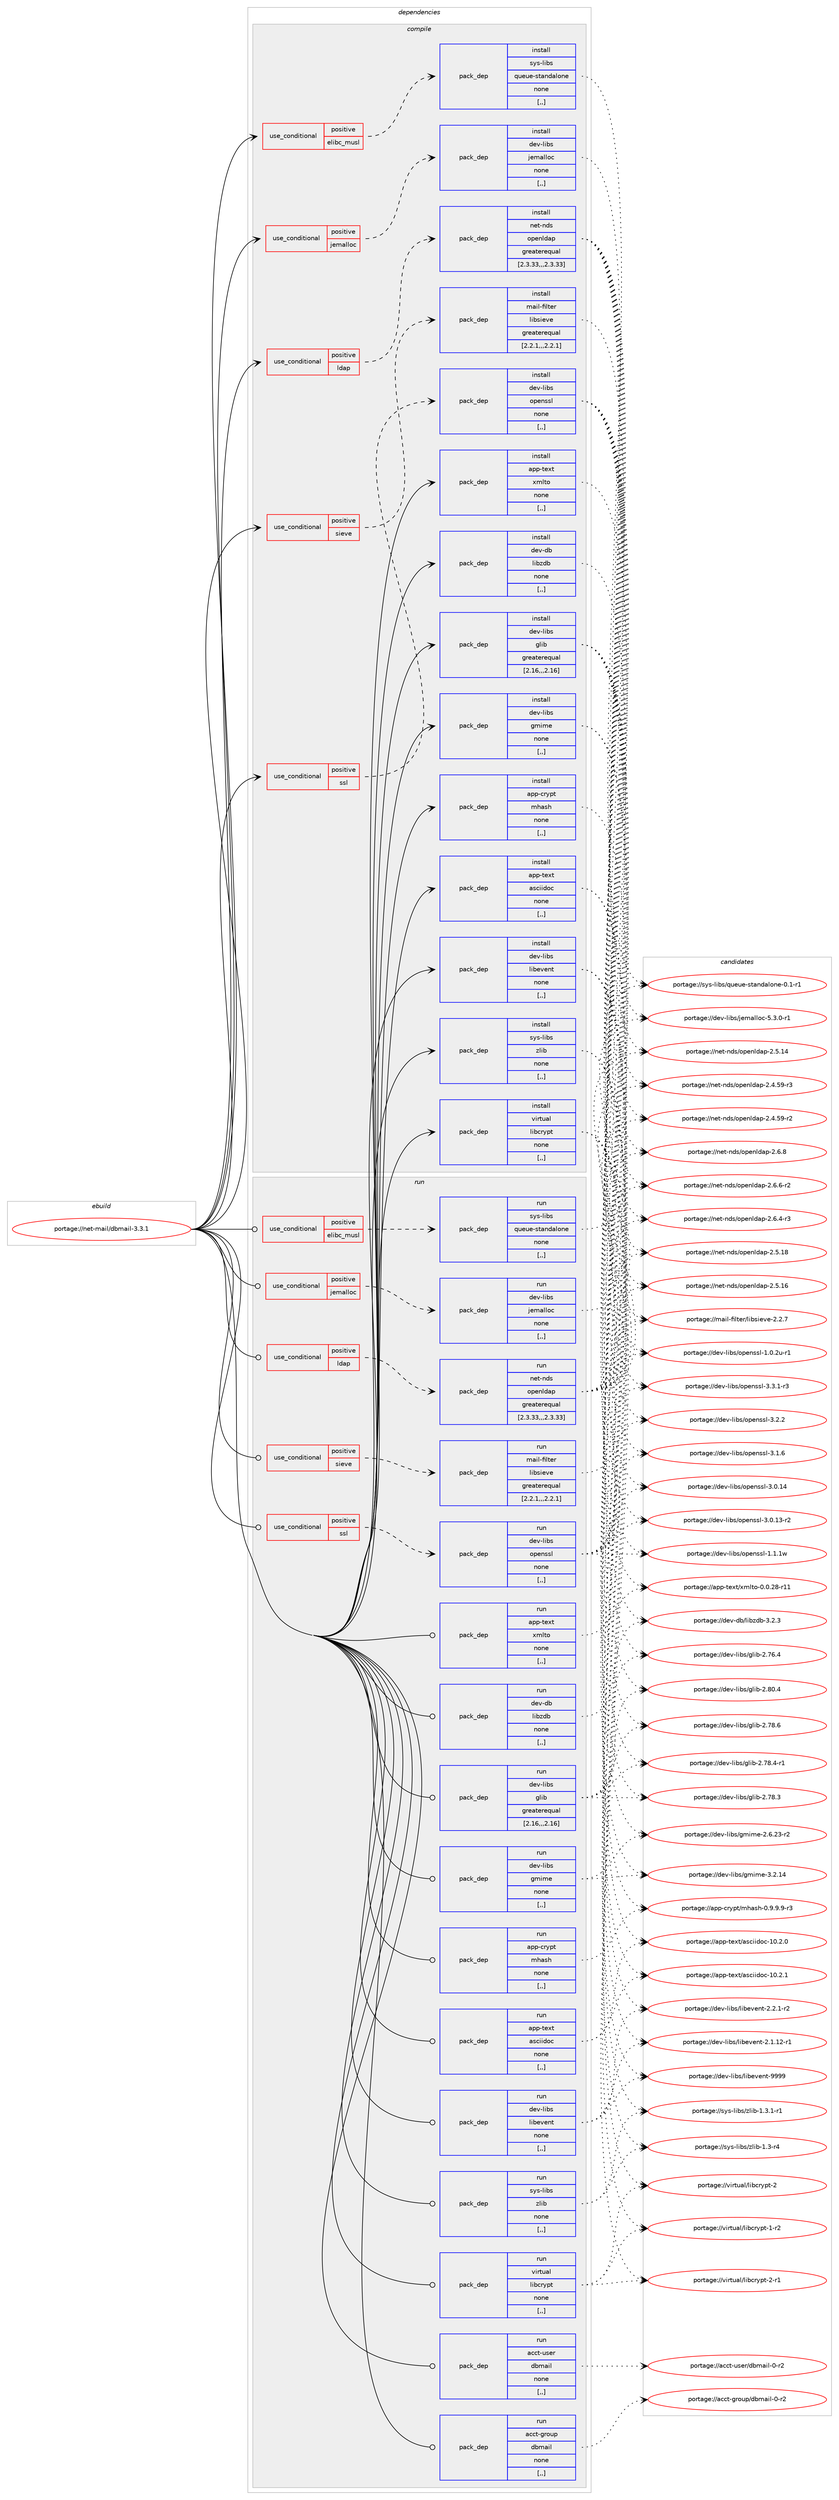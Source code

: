 digraph prolog {

# *************
# Graph options
# *************

newrank=true;
concentrate=true;
compound=true;
graph [rankdir=LR,fontname=Helvetica,fontsize=10,ranksep=1.5];#, ranksep=2.5, nodesep=0.2];
edge  [arrowhead=vee];
node  [fontname=Helvetica,fontsize=10];

# **********
# The ebuild
# **********

subgraph cluster_leftcol {
color=gray;
label=<<i>ebuild</i>>;
id [label="portage://net-mail/dbmail-3.3.1", color=red, width=4, href="../net-mail/dbmail-3.3.1.svg"];
}

# ****************
# The dependencies
# ****************

subgraph cluster_midcol {
color=gray;
label=<<i>dependencies</i>>;
subgraph cluster_compile {
fillcolor="#eeeeee";
style=filled;
label=<<i>compile</i>>;
subgraph cond229455 {
dependency875528 [label=<<TABLE BORDER="0" CELLBORDER="1" CELLSPACING="0" CELLPADDING="4"><TR><TD ROWSPAN="3" CELLPADDING="10">use_conditional</TD></TR><TR><TD>positive</TD></TR><TR><TD>elibc_musl</TD></TR></TABLE>>, shape=none, color=red];
subgraph pack639640 {
dependency875529 [label=<<TABLE BORDER="0" CELLBORDER="1" CELLSPACING="0" CELLPADDING="4" WIDTH="220"><TR><TD ROWSPAN="6" CELLPADDING="30">pack_dep</TD></TR><TR><TD WIDTH="110">install</TD></TR><TR><TD>sys-libs</TD></TR><TR><TD>queue-standalone</TD></TR><TR><TD>none</TD></TR><TR><TD>[,,]</TD></TR></TABLE>>, shape=none, color=blue];
}
dependency875528:e -> dependency875529:w [weight=20,style="dashed",arrowhead="vee"];
}
id:e -> dependency875528:w [weight=20,style="solid",arrowhead="vee"];
subgraph cond229456 {
dependency875530 [label=<<TABLE BORDER="0" CELLBORDER="1" CELLSPACING="0" CELLPADDING="4"><TR><TD ROWSPAN="3" CELLPADDING="10">use_conditional</TD></TR><TR><TD>positive</TD></TR><TR><TD>jemalloc</TD></TR></TABLE>>, shape=none, color=red];
subgraph pack639641 {
dependency875531 [label=<<TABLE BORDER="0" CELLBORDER="1" CELLSPACING="0" CELLPADDING="4" WIDTH="220"><TR><TD ROWSPAN="6" CELLPADDING="30">pack_dep</TD></TR><TR><TD WIDTH="110">install</TD></TR><TR><TD>dev-libs</TD></TR><TR><TD>jemalloc</TD></TR><TR><TD>none</TD></TR><TR><TD>[,,]</TD></TR></TABLE>>, shape=none, color=blue];
}
dependency875530:e -> dependency875531:w [weight=20,style="dashed",arrowhead="vee"];
}
id:e -> dependency875530:w [weight=20,style="solid",arrowhead="vee"];
subgraph cond229457 {
dependency875532 [label=<<TABLE BORDER="0" CELLBORDER="1" CELLSPACING="0" CELLPADDING="4"><TR><TD ROWSPAN="3" CELLPADDING="10">use_conditional</TD></TR><TR><TD>positive</TD></TR><TR><TD>ldap</TD></TR></TABLE>>, shape=none, color=red];
subgraph pack639642 {
dependency875533 [label=<<TABLE BORDER="0" CELLBORDER="1" CELLSPACING="0" CELLPADDING="4" WIDTH="220"><TR><TD ROWSPAN="6" CELLPADDING="30">pack_dep</TD></TR><TR><TD WIDTH="110">install</TD></TR><TR><TD>net-nds</TD></TR><TR><TD>openldap</TD></TR><TR><TD>greaterequal</TD></TR><TR><TD>[2.3.33,,,2.3.33]</TD></TR></TABLE>>, shape=none, color=blue];
}
dependency875532:e -> dependency875533:w [weight=20,style="dashed",arrowhead="vee"];
}
id:e -> dependency875532:w [weight=20,style="solid",arrowhead="vee"];
subgraph cond229458 {
dependency875534 [label=<<TABLE BORDER="0" CELLBORDER="1" CELLSPACING="0" CELLPADDING="4"><TR><TD ROWSPAN="3" CELLPADDING="10">use_conditional</TD></TR><TR><TD>positive</TD></TR><TR><TD>sieve</TD></TR></TABLE>>, shape=none, color=red];
subgraph pack639643 {
dependency875535 [label=<<TABLE BORDER="0" CELLBORDER="1" CELLSPACING="0" CELLPADDING="4" WIDTH="220"><TR><TD ROWSPAN="6" CELLPADDING="30">pack_dep</TD></TR><TR><TD WIDTH="110">install</TD></TR><TR><TD>mail-filter</TD></TR><TR><TD>libsieve</TD></TR><TR><TD>greaterequal</TD></TR><TR><TD>[2.2.1,,,2.2.1]</TD></TR></TABLE>>, shape=none, color=blue];
}
dependency875534:e -> dependency875535:w [weight=20,style="dashed",arrowhead="vee"];
}
id:e -> dependency875534:w [weight=20,style="solid",arrowhead="vee"];
subgraph cond229459 {
dependency875536 [label=<<TABLE BORDER="0" CELLBORDER="1" CELLSPACING="0" CELLPADDING="4"><TR><TD ROWSPAN="3" CELLPADDING="10">use_conditional</TD></TR><TR><TD>positive</TD></TR><TR><TD>ssl</TD></TR></TABLE>>, shape=none, color=red];
subgraph pack639644 {
dependency875537 [label=<<TABLE BORDER="0" CELLBORDER="1" CELLSPACING="0" CELLPADDING="4" WIDTH="220"><TR><TD ROWSPAN="6" CELLPADDING="30">pack_dep</TD></TR><TR><TD WIDTH="110">install</TD></TR><TR><TD>dev-libs</TD></TR><TR><TD>openssl</TD></TR><TR><TD>none</TD></TR><TR><TD>[,,]</TD></TR></TABLE>>, shape=none, color=blue];
}
dependency875536:e -> dependency875537:w [weight=20,style="dashed",arrowhead="vee"];
}
id:e -> dependency875536:w [weight=20,style="solid",arrowhead="vee"];
subgraph pack639645 {
dependency875538 [label=<<TABLE BORDER="0" CELLBORDER="1" CELLSPACING="0" CELLPADDING="4" WIDTH="220"><TR><TD ROWSPAN="6" CELLPADDING="30">pack_dep</TD></TR><TR><TD WIDTH="110">install</TD></TR><TR><TD>app-crypt</TD></TR><TR><TD>mhash</TD></TR><TR><TD>none</TD></TR><TR><TD>[,,]</TD></TR></TABLE>>, shape=none, color=blue];
}
id:e -> dependency875538:w [weight=20,style="solid",arrowhead="vee"];
subgraph pack639646 {
dependency875539 [label=<<TABLE BORDER="0" CELLBORDER="1" CELLSPACING="0" CELLPADDING="4" WIDTH="220"><TR><TD ROWSPAN="6" CELLPADDING="30">pack_dep</TD></TR><TR><TD WIDTH="110">install</TD></TR><TR><TD>app-text</TD></TR><TR><TD>asciidoc</TD></TR><TR><TD>none</TD></TR><TR><TD>[,,]</TD></TR></TABLE>>, shape=none, color=blue];
}
id:e -> dependency875539:w [weight=20,style="solid",arrowhead="vee"];
subgraph pack639647 {
dependency875540 [label=<<TABLE BORDER="0" CELLBORDER="1" CELLSPACING="0" CELLPADDING="4" WIDTH="220"><TR><TD ROWSPAN="6" CELLPADDING="30">pack_dep</TD></TR><TR><TD WIDTH="110">install</TD></TR><TR><TD>app-text</TD></TR><TR><TD>xmlto</TD></TR><TR><TD>none</TD></TR><TR><TD>[,,]</TD></TR></TABLE>>, shape=none, color=blue];
}
id:e -> dependency875540:w [weight=20,style="solid",arrowhead="vee"];
subgraph pack639648 {
dependency875541 [label=<<TABLE BORDER="0" CELLBORDER="1" CELLSPACING="0" CELLPADDING="4" WIDTH="220"><TR><TD ROWSPAN="6" CELLPADDING="30">pack_dep</TD></TR><TR><TD WIDTH="110">install</TD></TR><TR><TD>dev-db</TD></TR><TR><TD>libzdb</TD></TR><TR><TD>none</TD></TR><TR><TD>[,,]</TD></TR></TABLE>>, shape=none, color=blue];
}
id:e -> dependency875541:w [weight=20,style="solid",arrowhead="vee"];
subgraph pack639649 {
dependency875542 [label=<<TABLE BORDER="0" CELLBORDER="1" CELLSPACING="0" CELLPADDING="4" WIDTH="220"><TR><TD ROWSPAN="6" CELLPADDING="30">pack_dep</TD></TR><TR><TD WIDTH="110">install</TD></TR><TR><TD>dev-libs</TD></TR><TR><TD>glib</TD></TR><TR><TD>greaterequal</TD></TR><TR><TD>[2.16,,,2.16]</TD></TR></TABLE>>, shape=none, color=blue];
}
id:e -> dependency875542:w [weight=20,style="solid",arrowhead="vee"];
subgraph pack639650 {
dependency875543 [label=<<TABLE BORDER="0" CELLBORDER="1" CELLSPACING="0" CELLPADDING="4" WIDTH="220"><TR><TD ROWSPAN="6" CELLPADDING="30">pack_dep</TD></TR><TR><TD WIDTH="110">install</TD></TR><TR><TD>dev-libs</TD></TR><TR><TD>gmime</TD></TR><TR><TD>none</TD></TR><TR><TD>[,,]</TD></TR></TABLE>>, shape=none, color=blue];
}
id:e -> dependency875543:w [weight=20,style="solid",arrowhead="vee"];
subgraph pack639651 {
dependency875544 [label=<<TABLE BORDER="0" CELLBORDER="1" CELLSPACING="0" CELLPADDING="4" WIDTH="220"><TR><TD ROWSPAN="6" CELLPADDING="30">pack_dep</TD></TR><TR><TD WIDTH="110">install</TD></TR><TR><TD>dev-libs</TD></TR><TR><TD>libevent</TD></TR><TR><TD>none</TD></TR><TR><TD>[,,]</TD></TR></TABLE>>, shape=none, color=blue];
}
id:e -> dependency875544:w [weight=20,style="solid",arrowhead="vee"];
subgraph pack639652 {
dependency875545 [label=<<TABLE BORDER="0" CELLBORDER="1" CELLSPACING="0" CELLPADDING="4" WIDTH="220"><TR><TD ROWSPAN="6" CELLPADDING="30">pack_dep</TD></TR><TR><TD WIDTH="110">install</TD></TR><TR><TD>sys-libs</TD></TR><TR><TD>zlib</TD></TR><TR><TD>none</TD></TR><TR><TD>[,,]</TD></TR></TABLE>>, shape=none, color=blue];
}
id:e -> dependency875545:w [weight=20,style="solid",arrowhead="vee"];
subgraph pack639653 {
dependency875546 [label=<<TABLE BORDER="0" CELLBORDER="1" CELLSPACING="0" CELLPADDING="4" WIDTH="220"><TR><TD ROWSPAN="6" CELLPADDING="30">pack_dep</TD></TR><TR><TD WIDTH="110">install</TD></TR><TR><TD>virtual</TD></TR><TR><TD>libcrypt</TD></TR><TR><TD>none</TD></TR><TR><TD>[,,]</TD></TR></TABLE>>, shape=none, color=blue];
}
id:e -> dependency875546:w [weight=20,style="solid",arrowhead="vee"];
}
subgraph cluster_compileandrun {
fillcolor="#eeeeee";
style=filled;
label=<<i>compile and run</i>>;
}
subgraph cluster_run {
fillcolor="#eeeeee";
style=filled;
label=<<i>run</i>>;
subgraph cond229460 {
dependency875547 [label=<<TABLE BORDER="0" CELLBORDER="1" CELLSPACING="0" CELLPADDING="4"><TR><TD ROWSPAN="3" CELLPADDING="10">use_conditional</TD></TR><TR><TD>positive</TD></TR><TR><TD>elibc_musl</TD></TR></TABLE>>, shape=none, color=red];
subgraph pack639654 {
dependency875548 [label=<<TABLE BORDER="0" CELLBORDER="1" CELLSPACING="0" CELLPADDING="4" WIDTH="220"><TR><TD ROWSPAN="6" CELLPADDING="30">pack_dep</TD></TR><TR><TD WIDTH="110">run</TD></TR><TR><TD>sys-libs</TD></TR><TR><TD>queue-standalone</TD></TR><TR><TD>none</TD></TR><TR><TD>[,,]</TD></TR></TABLE>>, shape=none, color=blue];
}
dependency875547:e -> dependency875548:w [weight=20,style="dashed",arrowhead="vee"];
}
id:e -> dependency875547:w [weight=20,style="solid",arrowhead="odot"];
subgraph cond229461 {
dependency875549 [label=<<TABLE BORDER="0" CELLBORDER="1" CELLSPACING="0" CELLPADDING="4"><TR><TD ROWSPAN="3" CELLPADDING="10">use_conditional</TD></TR><TR><TD>positive</TD></TR><TR><TD>jemalloc</TD></TR></TABLE>>, shape=none, color=red];
subgraph pack639655 {
dependency875550 [label=<<TABLE BORDER="0" CELLBORDER="1" CELLSPACING="0" CELLPADDING="4" WIDTH="220"><TR><TD ROWSPAN="6" CELLPADDING="30">pack_dep</TD></TR><TR><TD WIDTH="110">run</TD></TR><TR><TD>dev-libs</TD></TR><TR><TD>jemalloc</TD></TR><TR><TD>none</TD></TR><TR><TD>[,,]</TD></TR></TABLE>>, shape=none, color=blue];
}
dependency875549:e -> dependency875550:w [weight=20,style="dashed",arrowhead="vee"];
}
id:e -> dependency875549:w [weight=20,style="solid",arrowhead="odot"];
subgraph cond229462 {
dependency875551 [label=<<TABLE BORDER="0" CELLBORDER="1" CELLSPACING="0" CELLPADDING="4"><TR><TD ROWSPAN="3" CELLPADDING="10">use_conditional</TD></TR><TR><TD>positive</TD></TR><TR><TD>ldap</TD></TR></TABLE>>, shape=none, color=red];
subgraph pack639656 {
dependency875552 [label=<<TABLE BORDER="0" CELLBORDER="1" CELLSPACING="0" CELLPADDING="4" WIDTH="220"><TR><TD ROWSPAN="6" CELLPADDING="30">pack_dep</TD></TR><TR><TD WIDTH="110">run</TD></TR><TR><TD>net-nds</TD></TR><TR><TD>openldap</TD></TR><TR><TD>greaterequal</TD></TR><TR><TD>[2.3.33,,,2.3.33]</TD></TR></TABLE>>, shape=none, color=blue];
}
dependency875551:e -> dependency875552:w [weight=20,style="dashed",arrowhead="vee"];
}
id:e -> dependency875551:w [weight=20,style="solid",arrowhead="odot"];
subgraph cond229463 {
dependency875553 [label=<<TABLE BORDER="0" CELLBORDER="1" CELLSPACING="0" CELLPADDING="4"><TR><TD ROWSPAN="3" CELLPADDING="10">use_conditional</TD></TR><TR><TD>positive</TD></TR><TR><TD>sieve</TD></TR></TABLE>>, shape=none, color=red];
subgraph pack639657 {
dependency875554 [label=<<TABLE BORDER="0" CELLBORDER="1" CELLSPACING="0" CELLPADDING="4" WIDTH="220"><TR><TD ROWSPAN="6" CELLPADDING="30">pack_dep</TD></TR><TR><TD WIDTH="110">run</TD></TR><TR><TD>mail-filter</TD></TR><TR><TD>libsieve</TD></TR><TR><TD>greaterequal</TD></TR><TR><TD>[2.2.1,,,2.2.1]</TD></TR></TABLE>>, shape=none, color=blue];
}
dependency875553:e -> dependency875554:w [weight=20,style="dashed",arrowhead="vee"];
}
id:e -> dependency875553:w [weight=20,style="solid",arrowhead="odot"];
subgraph cond229464 {
dependency875555 [label=<<TABLE BORDER="0" CELLBORDER="1" CELLSPACING="0" CELLPADDING="4"><TR><TD ROWSPAN="3" CELLPADDING="10">use_conditional</TD></TR><TR><TD>positive</TD></TR><TR><TD>ssl</TD></TR></TABLE>>, shape=none, color=red];
subgraph pack639658 {
dependency875556 [label=<<TABLE BORDER="0" CELLBORDER="1" CELLSPACING="0" CELLPADDING="4" WIDTH="220"><TR><TD ROWSPAN="6" CELLPADDING="30">pack_dep</TD></TR><TR><TD WIDTH="110">run</TD></TR><TR><TD>dev-libs</TD></TR><TR><TD>openssl</TD></TR><TR><TD>none</TD></TR><TR><TD>[,,]</TD></TR></TABLE>>, shape=none, color=blue];
}
dependency875555:e -> dependency875556:w [weight=20,style="dashed",arrowhead="vee"];
}
id:e -> dependency875555:w [weight=20,style="solid",arrowhead="odot"];
subgraph pack639659 {
dependency875557 [label=<<TABLE BORDER="0" CELLBORDER="1" CELLSPACING="0" CELLPADDING="4" WIDTH="220"><TR><TD ROWSPAN="6" CELLPADDING="30">pack_dep</TD></TR><TR><TD WIDTH="110">run</TD></TR><TR><TD>acct-group</TD></TR><TR><TD>dbmail</TD></TR><TR><TD>none</TD></TR><TR><TD>[,,]</TD></TR></TABLE>>, shape=none, color=blue];
}
id:e -> dependency875557:w [weight=20,style="solid",arrowhead="odot"];
subgraph pack639660 {
dependency875558 [label=<<TABLE BORDER="0" CELLBORDER="1" CELLSPACING="0" CELLPADDING="4" WIDTH="220"><TR><TD ROWSPAN="6" CELLPADDING="30">pack_dep</TD></TR><TR><TD WIDTH="110">run</TD></TR><TR><TD>acct-user</TD></TR><TR><TD>dbmail</TD></TR><TR><TD>none</TD></TR><TR><TD>[,,]</TD></TR></TABLE>>, shape=none, color=blue];
}
id:e -> dependency875558:w [weight=20,style="solid",arrowhead="odot"];
subgraph pack639661 {
dependency875559 [label=<<TABLE BORDER="0" CELLBORDER="1" CELLSPACING="0" CELLPADDING="4" WIDTH="220"><TR><TD ROWSPAN="6" CELLPADDING="30">pack_dep</TD></TR><TR><TD WIDTH="110">run</TD></TR><TR><TD>app-crypt</TD></TR><TR><TD>mhash</TD></TR><TR><TD>none</TD></TR><TR><TD>[,,]</TD></TR></TABLE>>, shape=none, color=blue];
}
id:e -> dependency875559:w [weight=20,style="solid",arrowhead="odot"];
subgraph pack639662 {
dependency875560 [label=<<TABLE BORDER="0" CELLBORDER="1" CELLSPACING="0" CELLPADDING="4" WIDTH="220"><TR><TD ROWSPAN="6" CELLPADDING="30">pack_dep</TD></TR><TR><TD WIDTH="110">run</TD></TR><TR><TD>app-text</TD></TR><TR><TD>asciidoc</TD></TR><TR><TD>none</TD></TR><TR><TD>[,,]</TD></TR></TABLE>>, shape=none, color=blue];
}
id:e -> dependency875560:w [weight=20,style="solid",arrowhead="odot"];
subgraph pack639663 {
dependency875561 [label=<<TABLE BORDER="0" CELLBORDER="1" CELLSPACING="0" CELLPADDING="4" WIDTH="220"><TR><TD ROWSPAN="6" CELLPADDING="30">pack_dep</TD></TR><TR><TD WIDTH="110">run</TD></TR><TR><TD>app-text</TD></TR><TR><TD>xmlto</TD></TR><TR><TD>none</TD></TR><TR><TD>[,,]</TD></TR></TABLE>>, shape=none, color=blue];
}
id:e -> dependency875561:w [weight=20,style="solid",arrowhead="odot"];
subgraph pack639664 {
dependency875562 [label=<<TABLE BORDER="0" CELLBORDER="1" CELLSPACING="0" CELLPADDING="4" WIDTH="220"><TR><TD ROWSPAN="6" CELLPADDING="30">pack_dep</TD></TR><TR><TD WIDTH="110">run</TD></TR><TR><TD>dev-db</TD></TR><TR><TD>libzdb</TD></TR><TR><TD>none</TD></TR><TR><TD>[,,]</TD></TR></TABLE>>, shape=none, color=blue];
}
id:e -> dependency875562:w [weight=20,style="solid",arrowhead="odot"];
subgraph pack639665 {
dependency875563 [label=<<TABLE BORDER="0" CELLBORDER="1" CELLSPACING="0" CELLPADDING="4" WIDTH="220"><TR><TD ROWSPAN="6" CELLPADDING="30">pack_dep</TD></TR><TR><TD WIDTH="110">run</TD></TR><TR><TD>dev-libs</TD></TR><TR><TD>glib</TD></TR><TR><TD>greaterequal</TD></TR><TR><TD>[2.16,,,2.16]</TD></TR></TABLE>>, shape=none, color=blue];
}
id:e -> dependency875563:w [weight=20,style="solid",arrowhead="odot"];
subgraph pack639666 {
dependency875564 [label=<<TABLE BORDER="0" CELLBORDER="1" CELLSPACING="0" CELLPADDING="4" WIDTH="220"><TR><TD ROWSPAN="6" CELLPADDING="30">pack_dep</TD></TR><TR><TD WIDTH="110">run</TD></TR><TR><TD>dev-libs</TD></TR><TR><TD>gmime</TD></TR><TR><TD>none</TD></TR><TR><TD>[,,]</TD></TR></TABLE>>, shape=none, color=blue];
}
id:e -> dependency875564:w [weight=20,style="solid",arrowhead="odot"];
subgraph pack639667 {
dependency875565 [label=<<TABLE BORDER="0" CELLBORDER="1" CELLSPACING="0" CELLPADDING="4" WIDTH="220"><TR><TD ROWSPAN="6" CELLPADDING="30">pack_dep</TD></TR><TR><TD WIDTH="110">run</TD></TR><TR><TD>dev-libs</TD></TR><TR><TD>libevent</TD></TR><TR><TD>none</TD></TR><TR><TD>[,,]</TD></TR></TABLE>>, shape=none, color=blue];
}
id:e -> dependency875565:w [weight=20,style="solid",arrowhead="odot"];
subgraph pack639668 {
dependency875566 [label=<<TABLE BORDER="0" CELLBORDER="1" CELLSPACING="0" CELLPADDING="4" WIDTH="220"><TR><TD ROWSPAN="6" CELLPADDING="30">pack_dep</TD></TR><TR><TD WIDTH="110">run</TD></TR><TR><TD>sys-libs</TD></TR><TR><TD>zlib</TD></TR><TR><TD>none</TD></TR><TR><TD>[,,]</TD></TR></TABLE>>, shape=none, color=blue];
}
id:e -> dependency875566:w [weight=20,style="solid",arrowhead="odot"];
subgraph pack639669 {
dependency875567 [label=<<TABLE BORDER="0" CELLBORDER="1" CELLSPACING="0" CELLPADDING="4" WIDTH="220"><TR><TD ROWSPAN="6" CELLPADDING="30">pack_dep</TD></TR><TR><TD WIDTH="110">run</TD></TR><TR><TD>virtual</TD></TR><TR><TD>libcrypt</TD></TR><TR><TD>none</TD></TR><TR><TD>[,,]</TD></TR></TABLE>>, shape=none, color=blue];
}
id:e -> dependency875567:w [weight=20,style="solid",arrowhead="odot"];
}
}

# **************
# The candidates
# **************

subgraph cluster_choices {
rank=same;
color=gray;
label=<<i>candidates</i>>;

subgraph choice639640 {
color=black;
nodesep=1;
choice115121115451081059811547113117101117101451151169711010097108111110101454846494511449 [label="portage://sys-libs/queue-standalone-0.1-r1", color=red, width=4,href="../sys-libs/queue-standalone-0.1-r1.svg"];
dependency875529:e -> choice115121115451081059811547113117101117101451151169711010097108111110101454846494511449:w [style=dotted,weight="100"];
}
subgraph choice639641 {
color=black;
nodesep=1;
choice10010111845108105981154710610110997108108111994553465146484511449 [label="portage://dev-libs/jemalloc-5.3.0-r1", color=red, width=4,href="../dev-libs/jemalloc-5.3.0-r1.svg"];
dependency875531:e -> choice10010111845108105981154710610110997108108111994553465146484511449:w [style=dotted,weight="100"];
}
subgraph choice639642 {
color=black;
nodesep=1;
choice110101116451101001154711111210111010810097112455046544656 [label="portage://net-nds/openldap-2.6.8", color=red, width=4,href="../net-nds/openldap-2.6.8.svg"];
choice1101011164511010011547111112101110108100971124550465446544511450 [label="portage://net-nds/openldap-2.6.6-r2", color=red, width=4,href="../net-nds/openldap-2.6.6-r2.svg"];
choice1101011164511010011547111112101110108100971124550465446524511451 [label="portage://net-nds/openldap-2.6.4-r3", color=red, width=4,href="../net-nds/openldap-2.6.4-r3.svg"];
choice11010111645110100115471111121011101081009711245504653464956 [label="portage://net-nds/openldap-2.5.18", color=red, width=4,href="../net-nds/openldap-2.5.18.svg"];
choice11010111645110100115471111121011101081009711245504653464954 [label="portage://net-nds/openldap-2.5.16", color=red, width=4,href="../net-nds/openldap-2.5.16.svg"];
choice11010111645110100115471111121011101081009711245504653464952 [label="portage://net-nds/openldap-2.5.14", color=red, width=4,href="../net-nds/openldap-2.5.14.svg"];
choice110101116451101001154711111210111010810097112455046524653574511451 [label="portage://net-nds/openldap-2.4.59-r3", color=red, width=4,href="../net-nds/openldap-2.4.59-r3.svg"];
choice110101116451101001154711111210111010810097112455046524653574511450 [label="portage://net-nds/openldap-2.4.59-r2", color=red, width=4,href="../net-nds/openldap-2.4.59-r2.svg"];
dependency875533:e -> choice110101116451101001154711111210111010810097112455046544656:w [style=dotted,weight="100"];
dependency875533:e -> choice1101011164511010011547111112101110108100971124550465446544511450:w [style=dotted,weight="100"];
dependency875533:e -> choice1101011164511010011547111112101110108100971124550465446524511451:w [style=dotted,weight="100"];
dependency875533:e -> choice11010111645110100115471111121011101081009711245504653464956:w [style=dotted,weight="100"];
dependency875533:e -> choice11010111645110100115471111121011101081009711245504653464954:w [style=dotted,weight="100"];
dependency875533:e -> choice11010111645110100115471111121011101081009711245504653464952:w [style=dotted,weight="100"];
dependency875533:e -> choice110101116451101001154711111210111010810097112455046524653574511451:w [style=dotted,weight="100"];
dependency875533:e -> choice110101116451101001154711111210111010810097112455046524653574511450:w [style=dotted,weight="100"];
}
subgraph choice639643 {
color=black;
nodesep=1;
choice10997105108451021051081161011144710810598115105101118101455046504655 [label="portage://mail-filter/libsieve-2.2.7", color=red, width=4,href="../mail-filter/libsieve-2.2.7.svg"];
dependency875535:e -> choice10997105108451021051081161011144710810598115105101118101455046504655:w [style=dotted,weight="100"];
}
subgraph choice639644 {
color=black;
nodesep=1;
choice1001011184510810598115471111121011101151151084551465146494511451 [label="portage://dev-libs/openssl-3.3.1-r3", color=red, width=4,href="../dev-libs/openssl-3.3.1-r3.svg"];
choice100101118451081059811547111112101110115115108455146504650 [label="portage://dev-libs/openssl-3.2.2", color=red, width=4,href="../dev-libs/openssl-3.2.2.svg"];
choice100101118451081059811547111112101110115115108455146494654 [label="portage://dev-libs/openssl-3.1.6", color=red, width=4,href="../dev-libs/openssl-3.1.6.svg"];
choice10010111845108105981154711111210111011511510845514648464952 [label="portage://dev-libs/openssl-3.0.14", color=red, width=4,href="../dev-libs/openssl-3.0.14.svg"];
choice100101118451081059811547111112101110115115108455146484649514511450 [label="portage://dev-libs/openssl-3.0.13-r2", color=red, width=4,href="../dev-libs/openssl-3.0.13-r2.svg"];
choice100101118451081059811547111112101110115115108454946494649119 [label="portage://dev-libs/openssl-1.1.1w", color=red, width=4,href="../dev-libs/openssl-1.1.1w.svg"];
choice1001011184510810598115471111121011101151151084549464846501174511449 [label="portage://dev-libs/openssl-1.0.2u-r1", color=red, width=4,href="../dev-libs/openssl-1.0.2u-r1.svg"];
dependency875537:e -> choice1001011184510810598115471111121011101151151084551465146494511451:w [style=dotted,weight="100"];
dependency875537:e -> choice100101118451081059811547111112101110115115108455146504650:w [style=dotted,weight="100"];
dependency875537:e -> choice100101118451081059811547111112101110115115108455146494654:w [style=dotted,weight="100"];
dependency875537:e -> choice10010111845108105981154711111210111011511510845514648464952:w [style=dotted,weight="100"];
dependency875537:e -> choice100101118451081059811547111112101110115115108455146484649514511450:w [style=dotted,weight="100"];
dependency875537:e -> choice100101118451081059811547111112101110115115108454946494649119:w [style=dotted,weight="100"];
dependency875537:e -> choice1001011184510810598115471111121011101151151084549464846501174511449:w [style=dotted,weight="100"];
}
subgraph choice639645 {
color=black;
nodesep=1;
choice971121124599114121112116471091049711510445484657465746574511451 [label="portage://app-crypt/mhash-0.9.9.9-r3", color=red, width=4,href="../app-crypt/mhash-0.9.9.9-r3.svg"];
dependency875538:e -> choice971121124599114121112116471091049711510445484657465746574511451:w [style=dotted,weight="100"];
}
subgraph choice639646 {
color=black;
nodesep=1;
choice97112112451161011201164797115991051051001119945494846504649 [label="portage://app-text/asciidoc-10.2.1", color=red, width=4,href="../app-text/asciidoc-10.2.1.svg"];
choice97112112451161011201164797115991051051001119945494846504648 [label="portage://app-text/asciidoc-10.2.0", color=red, width=4,href="../app-text/asciidoc-10.2.0.svg"];
dependency875539:e -> choice97112112451161011201164797115991051051001119945494846504649:w [style=dotted,weight="100"];
dependency875539:e -> choice97112112451161011201164797115991051051001119945494846504648:w [style=dotted,weight="100"];
}
subgraph choice639647 {
color=black;
nodesep=1;
choice97112112451161011201164712010910811611145484648465056451144949 [label="portage://app-text/xmlto-0.0.28-r11", color=red, width=4,href="../app-text/xmlto-0.0.28-r11.svg"];
dependency875540:e -> choice97112112451161011201164712010910811611145484648465056451144949:w [style=dotted,weight="100"];
}
subgraph choice639648 {
color=black;
nodesep=1;
choice1001011184510098471081059812210098455146504651 [label="portage://dev-db/libzdb-3.2.3", color=red, width=4,href="../dev-db/libzdb-3.2.3.svg"];
dependency875541:e -> choice1001011184510098471081059812210098455146504651:w [style=dotted,weight="100"];
}
subgraph choice639649 {
color=black;
nodesep=1;
choice1001011184510810598115471031081059845504656484652 [label="portage://dev-libs/glib-2.80.4", color=red, width=4,href="../dev-libs/glib-2.80.4.svg"];
choice1001011184510810598115471031081059845504655564654 [label="portage://dev-libs/glib-2.78.6", color=red, width=4,href="../dev-libs/glib-2.78.6.svg"];
choice10010111845108105981154710310810598455046555646524511449 [label="portage://dev-libs/glib-2.78.4-r1", color=red, width=4,href="../dev-libs/glib-2.78.4-r1.svg"];
choice1001011184510810598115471031081059845504655564651 [label="portage://dev-libs/glib-2.78.3", color=red, width=4,href="../dev-libs/glib-2.78.3.svg"];
choice1001011184510810598115471031081059845504655544652 [label="portage://dev-libs/glib-2.76.4", color=red, width=4,href="../dev-libs/glib-2.76.4.svg"];
dependency875542:e -> choice1001011184510810598115471031081059845504656484652:w [style=dotted,weight="100"];
dependency875542:e -> choice1001011184510810598115471031081059845504655564654:w [style=dotted,weight="100"];
dependency875542:e -> choice10010111845108105981154710310810598455046555646524511449:w [style=dotted,weight="100"];
dependency875542:e -> choice1001011184510810598115471031081059845504655564651:w [style=dotted,weight="100"];
dependency875542:e -> choice1001011184510810598115471031081059845504655544652:w [style=dotted,weight="100"];
}
subgraph choice639650 {
color=black;
nodesep=1;
choice10010111845108105981154710310910510910145514650464952 [label="portage://dev-libs/gmime-3.2.14", color=red, width=4,href="../dev-libs/gmime-3.2.14.svg"];
choice100101118451081059811547103109105109101455046544650514511450 [label="portage://dev-libs/gmime-2.6.23-r2", color=red, width=4,href="../dev-libs/gmime-2.6.23-r2.svg"];
dependency875543:e -> choice10010111845108105981154710310910510910145514650464952:w [style=dotted,weight="100"];
dependency875543:e -> choice100101118451081059811547103109105109101455046544650514511450:w [style=dotted,weight="100"];
}
subgraph choice639651 {
color=black;
nodesep=1;
choice100101118451081059811547108105981011181011101164557575757 [label="portage://dev-libs/libevent-9999", color=red, width=4,href="../dev-libs/libevent-9999.svg"];
choice100101118451081059811547108105981011181011101164550465046494511450 [label="portage://dev-libs/libevent-2.2.1-r2", color=red, width=4,href="../dev-libs/libevent-2.2.1-r2.svg"];
choice10010111845108105981154710810598101118101110116455046494649504511449 [label="portage://dev-libs/libevent-2.1.12-r1", color=red, width=4,href="../dev-libs/libevent-2.1.12-r1.svg"];
dependency875544:e -> choice100101118451081059811547108105981011181011101164557575757:w [style=dotted,weight="100"];
dependency875544:e -> choice100101118451081059811547108105981011181011101164550465046494511450:w [style=dotted,weight="100"];
dependency875544:e -> choice10010111845108105981154710810598101118101110116455046494649504511449:w [style=dotted,weight="100"];
}
subgraph choice639652 {
color=black;
nodesep=1;
choice115121115451081059811547122108105984549465146494511449 [label="portage://sys-libs/zlib-1.3.1-r1", color=red, width=4,href="../sys-libs/zlib-1.3.1-r1.svg"];
choice11512111545108105981154712210810598454946514511452 [label="portage://sys-libs/zlib-1.3-r4", color=red, width=4,href="../sys-libs/zlib-1.3-r4.svg"];
dependency875545:e -> choice115121115451081059811547122108105984549465146494511449:w [style=dotted,weight="100"];
dependency875545:e -> choice11512111545108105981154712210810598454946514511452:w [style=dotted,weight="100"];
}
subgraph choice639653 {
color=black;
nodesep=1;
choice1181051141161179710847108105989911412111211645504511449 [label="portage://virtual/libcrypt-2-r1", color=red, width=4,href="../virtual/libcrypt-2-r1.svg"];
choice118105114116117971084710810598991141211121164550 [label="portage://virtual/libcrypt-2", color=red, width=4,href="../virtual/libcrypt-2.svg"];
choice1181051141161179710847108105989911412111211645494511450 [label="portage://virtual/libcrypt-1-r2", color=red, width=4,href="../virtual/libcrypt-1-r2.svg"];
dependency875546:e -> choice1181051141161179710847108105989911412111211645504511449:w [style=dotted,weight="100"];
dependency875546:e -> choice118105114116117971084710810598991141211121164550:w [style=dotted,weight="100"];
dependency875546:e -> choice1181051141161179710847108105989911412111211645494511450:w [style=dotted,weight="100"];
}
subgraph choice639654 {
color=black;
nodesep=1;
choice115121115451081059811547113117101117101451151169711010097108111110101454846494511449 [label="portage://sys-libs/queue-standalone-0.1-r1", color=red, width=4,href="../sys-libs/queue-standalone-0.1-r1.svg"];
dependency875548:e -> choice115121115451081059811547113117101117101451151169711010097108111110101454846494511449:w [style=dotted,weight="100"];
}
subgraph choice639655 {
color=black;
nodesep=1;
choice10010111845108105981154710610110997108108111994553465146484511449 [label="portage://dev-libs/jemalloc-5.3.0-r1", color=red, width=4,href="../dev-libs/jemalloc-5.3.0-r1.svg"];
dependency875550:e -> choice10010111845108105981154710610110997108108111994553465146484511449:w [style=dotted,weight="100"];
}
subgraph choice639656 {
color=black;
nodesep=1;
choice110101116451101001154711111210111010810097112455046544656 [label="portage://net-nds/openldap-2.6.8", color=red, width=4,href="../net-nds/openldap-2.6.8.svg"];
choice1101011164511010011547111112101110108100971124550465446544511450 [label="portage://net-nds/openldap-2.6.6-r2", color=red, width=4,href="../net-nds/openldap-2.6.6-r2.svg"];
choice1101011164511010011547111112101110108100971124550465446524511451 [label="portage://net-nds/openldap-2.6.4-r3", color=red, width=4,href="../net-nds/openldap-2.6.4-r3.svg"];
choice11010111645110100115471111121011101081009711245504653464956 [label="portage://net-nds/openldap-2.5.18", color=red, width=4,href="../net-nds/openldap-2.5.18.svg"];
choice11010111645110100115471111121011101081009711245504653464954 [label="portage://net-nds/openldap-2.5.16", color=red, width=4,href="../net-nds/openldap-2.5.16.svg"];
choice11010111645110100115471111121011101081009711245504653464952 [label="portage://net-nds/openldap-2.5.14", color=red, width=4,href="../net-nds/openldap-2.5.14.svg"];
choice110101116451101001154711111210111010810097112455046524653574511451 [label="portage://net-nds/openldap-2.4.59-r3", color=red, width=4,href="../net-nds/openldap-2.4.59-r3.svg"];
choice110101116451101001154711111210111010810097112455046524653574511450 [label="portage://net-nds/openldap-2.4.59-r2", color=red, width=4,href="../net-nds/openldap-2.4.59-r2.svg"];
dependency875552:e -> choice110101116451101001154711111210111010810097112455046544656:w [style=dotted,weight="100"];
dependency875552:e -> choice1101011164511010011547111112101110108100971124550465446544511450:w [style=dotted,weight="100"];
dependency875552:e -> choice1101011164511010011547111112101110108100971124550465446524511451:w [style=dotted,weight="100"];
dependency875552:e -> choice11010111645110100115471111121011101081009711245504653464956:w [style=dotted,weight="100"];
dependency875552:e -> choice11010111645110100115471111121011101081009711245504653464954:w [style=dotted,weight="100"];
dependency875552:e -> choice11010111645110100115471111121011101081009711245504653464952:w [style=dotted,weight="100"];
dependency875552:e -> choice110101116451101001154711111210111010810097112455046524653574511451:w [style=dotted,weight="100"];
dependency875552:e -> choice110101116451101001154711111210111010810097112455046524653574511450:w [style=dotted,weight="100"];
}
subgraph choice639657 {
color=black;
nodesep=1;
choice10997105108451021051081161011144710810598115105101118101455046504655 [label="portage://mail-filter/libsieve-2.2.7", color=red, width=4,href="../mail-filter/libsieve-2.2.7.svg"];
dependency875554:e -> choice10997105108451021051081161011144710810598115105101118101455046504655:w [style=dotted,weight="100"];
}
subgraph choice639658 {
color=black;
nodesep=1;
choice1001011184510810598115471111121011101151151084551465146494511451 [label="portage://dev-libs/openssl-3.3.1-r3", color=red, width=4,href="../dev-libs/openssl-3.3.1-r3.svg"];
choice100101118451081059811547111112101110115115108455146504650 [label="portage://dev-libs/openssl-3.2.2", color=red, width=4,href="../dev-libs/openssl-3.2.2.svg"];
choice100101118451081059811547111112101110115115108455146494654 [label="portage://dev-libs/openssl-3.1.6", color=red, width=4,href="../dev-libs/openssl-3.1.6.svg"];
choice10010111845108105981154711111210111011511510845514648464952 [label="portage://dev-libs/openssl-3.0.14", color=red, width=4,href="../dev-libs/openssl-3.0.14.svg"];
choice100101118451081059811547111112101110115115108455146484649514511450 [label="portage://dev-libs/openssl-3.0.13-r2", color=red, width=4,href="../dev-libs/openssl-3.0.13-r2.svg"];
choice100101118451081059811547111112101110115115108454946494649119 [label="portage://dev-libs/openssl-1.1.1w", color=red, width=4,href="../dev-libs/openssl-1.1.1w.svg"];
choice1001011184510810598115471111121011101151151084549464846501174511449 [label="portage://dev-libs/openssl-1.0.2u-r1", color=red, width=4,href="../dev-libs/openssl-1.0.2u-r1.svg"];
dependency875556:e -> choice1001011184510810598115471111121011101151151084551465146494511451:w [style=dotted,weight="100"];
dependency875556:e -> choice100101118451081059811547111112101110115115108455146504650:w [style=dotted,weight="100"];
dependency875556:e -> choice100101118451081059811547111112101110115115108455146494654:w [style=dotted,weight="100"];
dependency875556:e -> choice10010111845108105981154711111210111011511510845514648464952:w [style=dotted,weight="100"];
dependency875556:e -> choice100101118451081059811547111112101110115115108455146484649514511450:w [style=dotted,weight="100"];
dependency875556:e -> choice100101118451081059811547111112101110115115108454946494649119:w [style=dotted,weight="100"];
dependency875556:e -> choice1001011184510810598115471111121011101151151084549464846501174511449:w [style=dotted,weight="100"];
}
subgraph choice639659 {
color=black;
nodesep=1;
choice9799991164510311411111711247100981099710510845484511450 [label="portage://acct-group/dbmail-0-r2", color=red, width=4,href="../acct-group/dbmail-0-r2.svg"];
dependency875557:e -> choice9799991164510311411111711247100981099710510845484511450:w [style=dotted,weight="100"];
}
subgraph choice639660 {
color=black;
nodesep=1;
choice9799991164511711510111447100981099710510845484511450 [label="portage://acct-user/dbmail-0-r2", color=red, width=4,href="../acct-user/dbmail-0-r2.svg"];
dependency875558:e -> choice9799991164511711510111447100981099710510845484511450:w [style=dotted,weight="100"];
}
subgraph choice639661 {
color=black;
nodesep=1;
choice971121124599114121112116471091049711510445484657465746574511451 [label="portage://app-crypt/mhash-0.9.9.9-r3", color=red, width=4,href="../app-crypt/mhash-0.9.9.9-r3.svg"];
dependency875559:e -> choice971121124599114121112116471091049711510445484657465746574511451:w [style=dotted,weight="100"];
}
subgraph choice639662 {
color=black;
nodesep=1;
choice97112112451161011201164797115991051051001119945494846504649 [label="portage://app-text/asciidoc-10.2.1", color=red, width=4,href="../app-text/asciidoc-10.2.1.svg"];
choice97112112451161011201164797115991051051001119945494846504648 [label="portage://app-text/asciidoc-10.2.0", color=red, width=4,href="../app-text/asciidoc-10.2.0.svg"];
dependency875560:e -> choice97112112451161011201164797115991051051001119945494846504649:w [style=dotted,weight="100"];
dependency875560:e -> choice97112112451161011201164797115991051051001119945494846504648:w [style=dotted,weight="100"];
}
subgraph choice639663 {
color=black;
nodesep=1;
choice97112112451161011201164712010910811611145484648465056451144949 [label="portage://app-text/xmlto-0.0.28-r11", color=red, width=4,href="../app-text/xmlto-0.0.28-r11.svg"];
dependency875561:e -> choice97112112451161011201164712010910811611145484648465056451144949:w [style=dotted,weight="100"];
}
subgraph choice639664 {
color=black;
nodesep=1;
choice1001011184510098471081059812210098455146504651 [label="portage://dev-db/libzdb-3.2.3", color=red, width=4,href="../dev-db/libzdb-3.2.3.svg"];
dependency875562:e -> choice1001011184510098471081059812210098455146504651:w [style=dotted,weight="100"];
}
subgraph choice639665 {
color=black;
nodesep=1;
choice1001011184510810598115471031081059845504656484652 [label="portage://dev-libs/glib-2.80.4", color=red, width=4,href="../dev-libs/glib-2.80.4.svg"];
choice1001011184510810598115471031081059845504655564654 [label="portage://dev-libs/glib-2.78.6", color=red, width=4,href="../dev-libs/glib-2.78.6.svg"];
choice10010111845108105981154710310810598455046555646524511449 [label="portage://dev-libs/glib-2.78.4-r1", color=red, width=4,href="../dev-libs/glib-2.78.4-r1.svg"];
choice1001011184510810598115471031081059845504655564651 [label="portage://dev-libs/glib-2.78.3", color=red, width=4,href="../dev-libs/glib-2.78.3.svg"];
choice1001011184510810598115471031081059845504655544652 [label="portage://dev-libs/glib-2.76.4", color=red, width=4,href="../dev-libs/glib-2.76.4.svg"];
dependency875563:e -> choice1001011184510810598115471031081059845504656484652:w [style=dotted,weight="100"];
dependency875563:e -> choice1001011184510810598115471031081059845504655564654:w [style=dotted,weight="100"];
dependency875563:e -> choice10010111845108105981154710310810598455046555646524511449:w [style=dotted,weight="100"];
dependency875563:e -> choice1001011184510810598115471031081059845504655564651:w [style=dotted,weight="100"];
dependency875563:e -> choice1001011184510810598115471031081059845504655544652:w [style=dotted,weight="100"];
}
subgraph choice639666 {
color=black;
nodesep=1;
choice10010111845108105981154710310910510910145514650464952 [label="portage://dev-libs/gmime-3.2.14", color=red, width=4,href="../dev-libs/gmime-3.2.14.svg"];
choice100101118451081059811547103109105109101455046544650514511450 [label="portage://dev-libs/gmime-2.6.23-r2", color=red, width=4,href="../dev-libs/gmime-2.6.23-r2.svg"];
dependency875564:e -> choice10010111845108105981154710310910510910145514650464952:w [style=dotted,weight="100"];
dependency875564:e -> choice100101118451081059811547103109105109101455046544650514511450:w [style=dotted,weight="100"];
}
subgraph choice639667 {
color=black;
nodesep=1;
choice100101118451081059811547108105981011181011101164557575757 [label="portage://dev-libs/libevent-9999", color=red, width=4,href="../dev-libs/libevent-9999.svg"];
choice100101118451081059811547108105981011181011101164550465046494511450 [label="portage://dev-libs/libevent-2.2.1-r2", color=red, width=4,href="../dev-libs/libevent-2.2.1-r2.svg"];
choice10010111845108105981154710810598101118101110116455046494649504511449 [label="portage://dev-libs/libevent-2.1.12-r1", color=red, width=4,href="../dev-libs/libevent-2.1.12-r1.svg"];
dependency875565:e -> choice100101118451081059811547108105981011181011101164557575757:w [style=dotted,weight="100"];
dependency875565:e -> choice100101118451081059811547108105981011181011101164550465046494511450:w [style=dotted,weight="100"];
dependency875565:e -> choice10010111845108105981154710810598101118101110116455046494649504511449:w [style=dotted,weight="100"];
}
subgraph choice639668 {
color=black;
nodesep=1;
choice115121115451081059811547122108105984549465146494511449 [label="portage://sys-libs/zlib-1.3.1-r1", color=red, width=4,href="../sys-libs/zlib-1.3.1-r1.svg"];
choice11512111545108105981154712210810598454946514511452 [label="portage://sys-libs/zlib-1.3-r4", color=red, width=4,href="../sys-libs/zlib-1.3-r4.svg"];
dependency875566:e -> choice115121115451081059811547122108105984549465146494511449:w [style=dotted,weight="100"];
dependency875566:e -> choice11512111545108105981154712210810598454946514511452:w [style=dotted,weight="100"];
}
subgraph choice639669 {
color=black;
nodesep=1;
choice1181051141161179710847108105989911412111211645504511449 [label="portage://virtual/libcrypt-2-r1", color=red, width=4,href="../virtual/libcrypt-2-r1.svg"];
choice118105114116117971084710810598991141211121164550 [label="portage://virtual/libcrypt-2", color=red, width=4,href="../virtual/libcrypt-2.svg"];
choice1181051141161179710847108105989911412111211645494511450 [label="portage://virtual/libcrypt-1-r2", color=red, width=4,href="../virtual/libcrypt-1-r2.svg"];
dependency875567:e -> choice1181051141161179710847108105989911412111211645504511449:w [style=dotted,weight="100"];
dependency875567:e -> choice118105114116117971084710810598991141211121164550:w [style=dotted,weight="100"];
dependency875567:e -> choice1181051141161179710847108105989911412111211645494511450:w [style=dotted,weight="100"];
}
}

}
